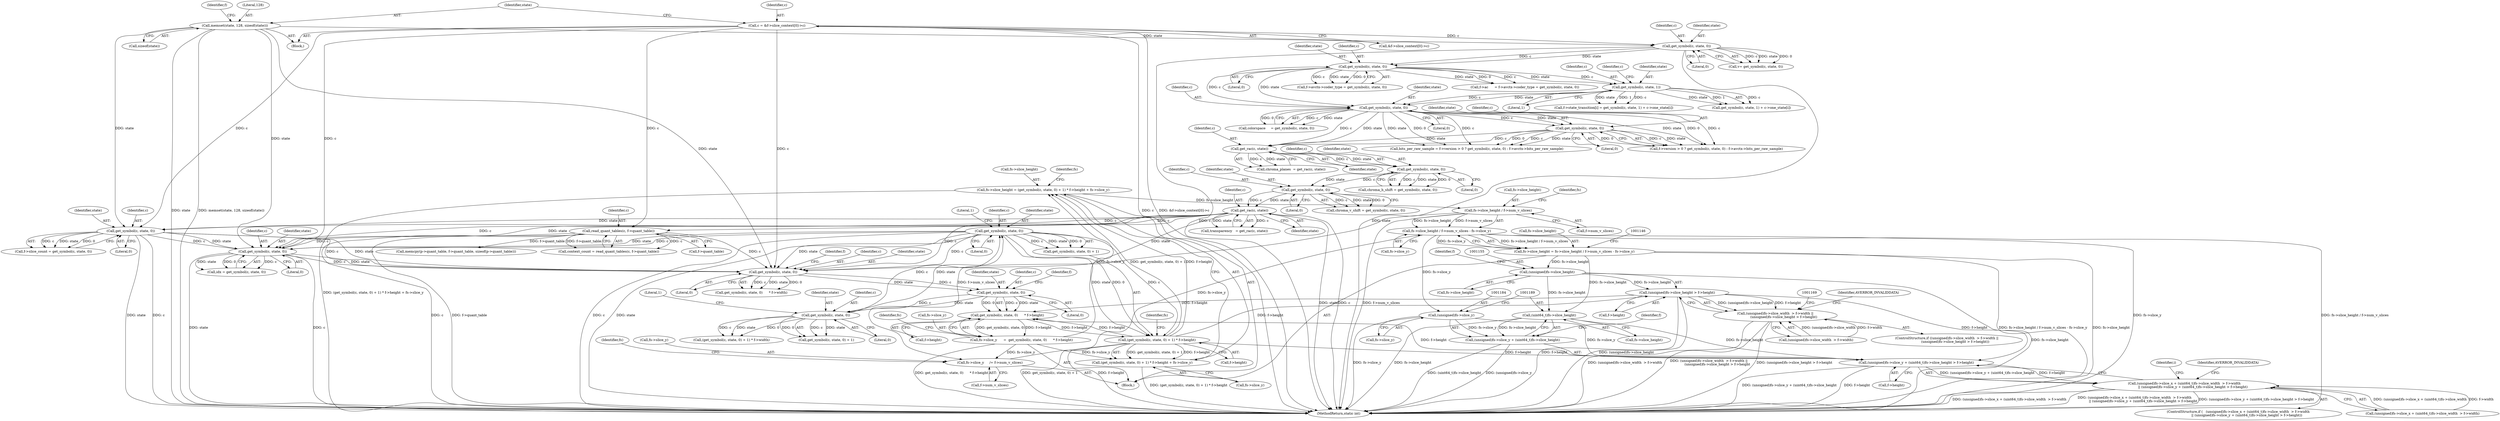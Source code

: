 digraph "0_FFmpeg_b05cd1ea7e45a836f7f6071a716c38bb30326e0f@integer" {
"1001080" [label="(Call,fs->slice_height = (get_symbol(c, state, 0) + 1) * f->height + fs->slice_y)"];
"1001085" [label="(Call,(get_symbol(c, state, 0) + 1) * f->height)"];
"1001087" [label="(Call,get_symbol(c, state, 0))"];
"1001069" [label="(Call,get_symbol(c, state, 0))"];
"1001055" [label="(Call,get_symbol(c, state, 0))"];
"1001043" [label="(Call,get_symbol(c, state, 0))"];
"1000865" [label="(Call,read_quant_tables(c, f->quant_table))"];
"1000113" [label="(Call,c = &f->slice_context[0]->c)"];
"1000255" [label="(Call,get_rac(c, state))"];
"1000249" [label="(Call,get_symbol(c, state, 0))"];
"1000243" [label="(Call,get_symbol(c, state, 0))"];
"1000238" [label="(Call,get_rac(c, state))"];
"1000215" [label="(Call,get_symbol(c, state, 0))"];
"1000177" [label="(Call,get_symbol(c, state, 0))"];
"1000144" [label="(Call,get_symbol(c, state, 0))"];
"1000123" [label="(Call,memset(state, 128, sizeof(state)))"];
"1000204" [label="(Call,get_symbol(c, state, 1))"];
"1000227" [label="(Call,get_symbol(c, state, 0))"];
"1001228" [label="(Call,get_symbol(c, state, 0))"];
"1000895" [label="(Call,get_symbol(c, state, 0))"];
"1001054" [label="(Call,get_symbol(c, state, 0)      * f->height)"];
"1001153" [label="(Call,(unsigned)fs->slice_height > f->height)"];
"1001154" [label="(Call,(unsigned)fs->slice_height)"];
"1001127" [label="(Call,fs->slice_height = fs->slice_height / f->num_v_slices - fs->slice_y)"];
"1001131" [label="(Call,fs->slice_height / f->num_v_slices - fs->slice_y)"];
"1001132" [label="(Call,fs->slice_height / f->num_v_slices)"];
"1001080" [label="(Call,fs->slice_height = (get_symbol(c, state, 0) + 1) * f->height + fs->slice_y)"];
"1001050" [label="(Call,fs->slice_y      =  get_symbol(c, state, 0)      * f->height)"];
"1001105" [label="(Call,fs->slice_y     /= f->num_v_slices)"];
"1001181" [label="(Call,(unsigned)fs->slice_y + (uint64_t)fs->slice_height > f->height)"];
"1001183" [label="(Call,(unsigned)fs->slice_y)"];
"1001188" [label="(Call,(uint64_t)fs->slice_height)"];
"1001084" [label="(Call,(get_symbol(c, state, 0) + 1) * f->height + fs->slice_y)"];
"1001165" [label="(Call,(unsigned)fs->slice_x + (uint64_t)fs->slice_width  > f->width\n                || (unsigned)fs->slice_y + (uint64_t)fs->slice_height > f->height)"];
"1001143" [label="(Call,(unsigned)fs->slice_width  > f->width ||\n                (unsigned)fs->slice_height > f->height)"];
"1001182" [label="(Call,(unsigned)fs->slice_y + (uint64_t)fs->slice_height)"];
"1000249" [label="(Call,get_symbol(c, state, 0))"];
"1001159" [label="(Call,f->height)"];
"1001057" [label="(Identifier,state)"];
"1000243" [label="(Call,get_symbol(c, state, 0))"];
"1001095" [label="(Call,fs->slice_y)"];
"1000114" [label="(Identifier,c)"];
"1000197" [label="(Call,f->state_transition[i] = get_symbol(c, state, 1) + c->one_state[i])"];
"1001185" [label="(Call,fs->slice_y)"];
"1001228" [label="(Call,get_symbol(c, state, 0))"];
"1001142" [label="(ControlStructure,if ((unsigned)fs->slice_width  > f->width ||\n                (unsigned)fs->slice_height > f->height))"];
"1000180" [label="(Literal,0)"];
"1001181" [label="(Call,(unsigned)fs->slice_y + (uint64_t)fs->slice_height > f->height)"];
"1000898" [label="(Literal,0)"];
"1001073" [label="(Literal,1)"];
"1001048" [label="(Identifier,f)"];
"1000207" [label="(Literal,1)"];
"1000896" [label="(Identifier,c)"];
"1000230" [label="(Literal,0)"];
"1001089" [label="(Identifier,state)"];
"1000131" [label="(Identifier,f)"];
"1001054" [label="(Call,get_symbol(c, state, 0)      * f->height)"];
"1001091" [label="(Literal,1)"];
"1001164" [label="(ControlStructure,if (   (unsigned)fs->slice_x + (uint64_t)fs->slice_width  > f->width\n                || (unsigned)fs->slice_y + (uint64_t)fs->slice_height > f->height))"];
"1000895" [label="(Call,get_symbol(c, state, 0))"];
"1001051" [label="(Call,fs->slice_y)"];
"1001046" [label="(Literal,0)"];
"1001072" [label="(Literal,0)"];
"1000218" [label="(Literal,0)"];
"1001276" [label="(Call,memcpy(p->quant_table, f->quant_table, sizeof(p->quant_table)))"];
"1001131" [label="(Call,fs->slice_height / f->num_v_slices - fs->slice_y)"];
"1001043" [label="(Call,get_symbol(c, state, 0))"];
"1001200" [label="(Identifier,i)"];
"1001188" [label="(Call,(uint64_t)fs->slice_height)"];
"1000104" [label="(Block,)"];
"1001056" [label="(Identifier,c)"];
"1000206" [label="(Identifier,state)"];
"1000125" [label="(Literal,128)"];
"1000204" [label="(Call,get_symbol(c, state, 1))"];
"1001165" [label="(Call,(unsigned)fs->slice_x + (uint64_t)fs->slice_width  > f->width\n                || (unsigned)fs->slice_y + (uint64_t)fs->slice_height > f->height)"];
"1000179" [label="(Identifier,state)"];
"1001080" [label="(Call,fs->slice_height = (get_symbol(c, state, 0) + 1) * f->height + fs->slice_y)"];
"1000215" [label="(Call,get_symbol(c, state, 0))"];
"1000144" [label="(Call,get_symbol(c, state, 0))"];
"1001067" [label="(Call,(get_symbol(c, state, 0) + 1) * f->width)"];
"1000205" [label="(Identifier,c)"];
"1001163" [label="(Identifier,AVERROR_INVALIDDATA)"];
"1000253" [label="(Call,transparency   = get_rac(c, state))"];
"1000256" [label="(Identifier,c)"];
"1000236" [label="(Call,chroma_planes  = get_rac(c, state))"];
"1000178" [label="(Identifier,c)"];
"1001226" [label="(Call,idx = get_symbol(c, state, 0))"];
"1001106" [label="(Call,fs->slice_y)"];
"1000255" [label="(Call,get_rac(c, state))"];
"1001069" [label="(Call,get_symbol(c, state, 0))"];
"1001100" [label="(Identifier,fs)"];
"1000147" [label="(Literal,0)"];
"1000227" [label="(Call,get_symbol(c, state, 0))"];
"1000216" [label="(Identifier,c)"];
"1000246" [label="(Literal,0)"];
"1000238" [label="(Call,get_rac(c, state))"];
"1000217" [label="(Identifier,state)"];
"1000863" [label="(Call,context_count = read_quant_tables(c, f->quant_table))"];
"1001132" [label="(Call,fs->slice_height / f->num_v_slices)"];
"1000897" [label="(Identifier,state)"];
"1001153" [label="(Call,(unsigned)fs->slice_height > f->height)"];
"1001044" [label="(Identifier,c)"];
"1000867" [label="(Call,f->quant_table)"];
"1001068" [label="(Call,get_symbol(c, state, 0) + 1)"];
"1001166" [label="(Call,(unsigned)fs->slice_x + (uint64_t)fs->slice_width  > f->width)"];
"1000126" [label="(Call,sizeof(state))"];
"1001127" [label="(Call,fs->slice_height = fs->slice_height / f->num_v_slices - fs->slice_y)"];
"1001194" [label="(Identifier,f)"];
"1001081" [label="(Call,fs->slice_height)"];
"1000142" [label="(Call,v= get_symbol(c, state, 0))"];
"1000244" [label="(Identifier,c)"];
"1001105" [label="(Call,fs->slice_y     /= f->num_v_slices)"];
"1001322" [label="(MethodReturn,static int)"];
"1000221" [label="(Call,f->version > 0 ? get_symbol(c, state, 0) : f->avctx->bits_per_raw_sample)"];
"1001088" [label="(Identifier,c)"];
"1001071" [label="(Identifier,state)"];
"1000115" [label="(Call,&f->slice_context[0]->c)"];
"1001128" [label="(Call,fs->slice_height)"];
"1001139" [label="(Call,fs->slice_y)"];
"1001086" [label="(Call,get_symbol(c, state, 0) + 1)"];
"1000240" [label="(Identifier,state)"];
"1000113" [label="(Call,c = &f->slice_context[0]->c)"];
"1001136" [label="(Call,f->num_v_slices)"];
"1001092" [label="(Call,f->height)"];
"1000257" [label="(Identifier,state)"];
"1001109" [label="(Call,f->num_v_slices)"];
"1000241" [label="(Call,chroma_h_shift = get_symbol(c, state, 0))"];
"1001050" [label="(Call,fs->slice_y      =  get_symbol(c, state, 0)      * f->height)"];
"1001060" [label="(Identifier,f)"];
"1000239" [label="(Identifier,c)"];
"1000210" [label="(Identifier,c)"];
"1001160" [label="(Identifier,f)"];
"1001183" [label="(Call,(unsigned)fs->slice_y)"];
"1000866" [label="(Identifier,c)"];
"1000203" [label="(Call,get_symbol(c, state, 1) + c->one_state[i])"];
"1000252" [label="(Literal,0)"];
"1000177" [label="(Call,get_symbol(c, state, 0))"];
"1000171" [label="(Call,f->avctx->coder_type = get_symbol(c, state, 0))"];
"1001064" [label="(Identifier,fs)"];
"1001133" [label="(Call,fs->slice_height)"];
"1000146" [label="(Identifier,state)"];
"1001037" [label="(Block,)"];
"1001144" [label="(Call,(unsigned)fs->slice_width  > f->width)"];
"1001096" [label="(Identifier,fs)"];
"1001140" [label="(Identifier,fs)"];
"1001229" [label="(Identifier,c)"];
"1000247" [label="(Call,chroma_v_shift = get_symbol(c, state, 0))"];
"1001154" [label="(Call,(unsigned)fs->slice_height)"];
"1001114" [label="(Identifier,fs)"];
"1000219" [label="(Call,bits_per_raw_sample = f->version > 0 ? get_symbol(c, state, 0) : f->avctx->bits_per_raw_sample)"];
"1000145" [label="(Identifier,c)"];
"1001059" [label="(Call,f->height)"];
"1001197" [label="(Identifier,AVERROR_INVALIDDATA)"];
"1001087" [label="(Call,get_symbol(c, state, 0))"];
"1001156" [label="(Call,fs->slice_height)"];
"1000251" [label="(Identifier,state)"];
"1000167" [label="(Call,f->ac      = f->avctx->coder_type = get_symbol(c, state, 0))"];
"1001084" [label="(Call,(get_symbol(c, state, 0) + 1) * f->height + fs->slice_y)"];
"1001090" [label="(Literal,0)"];
"1001230" [label="(Identifier,state)"];
"1001042" [label="(Call,get_symbol(c, state, 0)      * f->width)"];
"1001231" [label="(Literal,0)"];
"1000124" [label="(Identifier,state)"];
"1000213" [label="(Call,colorspace     = get_symbol(c, state, 0))"];
"1000865" [label="(Call,read_quant_tables(c, f->quant_table))"];
"1000123" [label="(Call,memset(state, 128, sizeof(state)))"];
"1001055" [label="(Call,get_symbol(c, state, 0))"];
"1001143" [label="(Call,(unsigned)fs->slice_width  > f->width ||\n                (unsigned)fs->slice_height > f->height)"];
"1000891" [label="(Call,f->slice_count = get_symbol(c, state, 0))"];
"1001070" [label="(Identifier,c)"];
"1001190" [label="(Call,fs->slice_height)"];
"1000228" [label="(Identifier,c)"];
"1000245" [label="(Identifier,state)"];
"1001058" [label="(Literal,0)"];
"1000250" [label="(Identifier,c)"];
"1001182" [label="(Call,(unsigned)fs->slice_y + (uint64_t)fs->slice_height)"];
"1001193" [label="(Call,f->height)"];
"1001045" [label="(Identifier,state)"];
"1000229" [label="(Identifier,state)"];
"1001085" [label="(Call,(get_symbol(c, state, 0) + 1) * f->height)"];
"1001080" -> "1001037"  [label="AST: "];
"1001080" -> "1001084"  [label="CFG: "];
"1001081" -> "1001080"  [label="AST: "];
"1001084" -> "1001080"  [label="AST: "];
"1001100" -> "1001080"  [label="CFG: "];
"1001080" -> "1001322"  [label="DDG: (get_symbol(c, state, 0) + 1) * f->height + fs->slice_y"];
"1001085" -> "1001080"  [label="DDG: get_symbol(c, state, 0) + 1"];
"1001085" -> "1001080"  [label="DDG: f->height"];
"1001050" -> "1001080"  [label="DDG: fs->slice_y"];
"1001080" -> "1001132"  [label="DDG: fs->slice_height"];
"1001085" -> "1001084"  [label="AST: "];
"1001085" -> "1001092"  [label="CFG: "];
"1001086" -> "1001085"  [label="AST: "];
"1001092" -> "1001085"  [label="AST: "];
"1001096" -> "1001085"  [label="CFG: "];
"1001085" -> "1001322"  [label="DDG: get_symbol(c, state, 0) + 1"];
"1001085" -> "1001322"  [label="DDG: f->height"];
"1001085" -> "1001054"  [label="DDG: f->height"];
"1001085" -> "1001084"  [label="DDG: get_symbol(c, state, 0) + 1"];
"1001085" -> "1001084"  [label="DDG: f->height"];
"1001087" -> "1001085"  [label="DDG: c"];
"1001087" -> "1001085"  [label="DDG: state"];
"1001087" -> "1001085"  [label="DDG: 0"];
"1001054" -> "1001085"  [label="DDG: f->height"];
"1001085" -> "1001153"  [label="DDG: f->height"];
"1001085" -> "1001181"  [label="DDG: f->height"];
"1001087" -> "1001086"  [label="AST: "];
"1001087" -> "1001090"  [label="CFG: "];
"1001088" -> "1001087"  [label="AST: "];
"1001089" -> "1001087"  [label="AST: "];
"1001090" -> "1001087"  [label="AST: "];
"1001091" -> "1001087"  [label="CFG: "];
"1001087" -> "1001322"  [label="DDG: c"];
"1001087" -> "1001322"  [label="DDG: state"];
"1001087" -> "1001043"  [label="DDG: c"];
"1001087" -> "1001043"  [label="DDG: state"];
"1001087" -> "1001086"  [label="DDG: c"];
"1001087" -> "1001086"  [label="DDG: state"];
"1001087" -> "1001086"  [label="DDG: 0"];
"1001069" -> "1001087"  [label="DDG: c"];
"1001069" -> "1001087"  [label="DDG: state"];
"1001087" -> "1001228"  [label="DDG: c"];
"1001087" -> "1001228"  [label="DDG: state"];
"1001069" -> "1001068"  [label="AST: "];
"1001069" -> "1001072"  [label="CFG: "];
"1001070" -> "1001069"  [label="AST: "];
"1001071" -> "1001069"  [label="AST: "];
"1001072" -> "1001069"  [label="AST: "];
"1001073" -> "1001069"  [label="CFG: "];
"1001069" -> "1001067"  [label="DDG: c"];
"1001069" -> "1001067"  [label="DDG: state"];
"1001069" -> "1001067"  [label="DDG: 0"];
"1001069" -> "1001068"  [label="DDG: c"];
"1001069" -> "1001068"  [label="DDG: state"];
"1001069" -> "1001068"  [label="DDG: 0"];
"1001055" -> "1001069"  [label="DDG: c"];
"1001055" -> "1001069"  [label="DDG: state"];
"1001055" -> "1001054"  [label="AST: "];
"1001055" -> "1001058"  [label="CFG: "];
"1001056" -> "1001055"  [label="AST: "];
"1001057" -> "1001055"  [label="AST: "];
"1001058" -> "1001055"  [label="AST: "];
"1001060" -> "1001055"  [label="CFG: "];
"1001055" -> "1001054"  [label="DDG: c"];
"1001055" -> "1001054"  [label="DDG: state"];
"1001055" -> "1001054"  [label="DDG: 0"];
"1001043" -> "1001055"  [label="DDG: c"];
"1001043" -> "1001055"  [label="DDG: state"];
"1001043" -> "1001042"  [label="AST: "];
"1001043" -> "1001046"  [label="CFG: "];
"1001044" -> "1001043"  [label="AST: "];
"1001045" -> "1001043"  [label="AST: "];
"1001046" -> "1001043"  [label="AST: "];
"1001048" -> "1001043"  [label="CFG: "];
"1001043" -> "1001042"  [label="DDG: c"];
"1001043" -> "1001042"  [label="DDG: state"];
"1001043" -> "1001042"  [label="DDG: 0"];
"1000865" -> "1001043"  [label="DDG: c"];
"1001228" -> "1001043"  [label="DDG: c"];
"1001228" -> "1001043"  [label="DDG: state"];
"1000895" -> "1001043"  [label="DDG: c"];
"1000895" -> "1001043"  [label="DDG: state"];
"1000255" -> "1001043"  [label="DDG: c"];
"1000255" -> "1001043"  [label="DDG: state"];
"1000113" -> "1001043"  [label="DDG: c"];
"1000123" -> "1001043"  [label="DDG: state"];
"1000865" -> "1000863"  [label="AST: "];
"1000865" -> "1000867"  [label="CFG: "];
"1000866" -> "1000865"  [label="AST: "];
"1000867" -> "1000865"  [label="AST: "];
"1000863" -> "1000865"  [label="CFG: "];
"1000865" -> "1001322"  [label="DDG: c"];
"1000865" -> "1001322"  [label="DDG: f->quant_table"];
"1000865" -> "1000863"  [label="DDG: c"];
"1000865" -> "1000863"  [label="DDG: f->quant_table"];
"1000113" -> "1000865"  [label="DDG: c"];
"1000255" -> "1000865"  [label="DDG: c"];
"1000865" -> "1001228"  [label="DDG: c"];
"1000865" -> "1001276"  [label="DDG: f->quant_table"];
"1000113" -> "1000104"  [label="AST: "];
"1000113" -> "1000115"  [label="CFG: "];
"1000114" -> "1000113"  [label="AST: "];
"1000115" -> "1000113"  [label="AST: "];
"1000124" -> "1000113"  [label="CFG: "];
"1000113" -> "1001322"  [label="DDG: c"];
"1000113" -> "1001322"  [label="DDG: &f->slice_context[0]->c"];
"1000113" -> "1000144"  [label="DDG: c"];
"1000113" -> "1000895"  [label="DDG: c"];
"1000113" -> "1001228"  [label="DDG: c"];
"1000255" -> "1000253"  [label="AST: "];
"1000255" -> "1000257"  [label="CFG: "];
"1000256" -> "1000255"  [label="AST: "];
"1000257" -> "1000255"  [label="AST: "];
"1000253" -> "1000255"  [label="CFG: "];
"1000255" -> "1001322"  [label="DDG: state"];
"1000255" -> "1001322"  [label="DDG: c"];
"1000255" -> "1000253"  [label="DDG: c"];
"1000255" -> "1000253"  [label="DDG: state"];
"1000249" -> "1000255"  [label="DDG: c"];
"1000249" -> "1000255"  [label="DDG: state"];
"1000255" -> "1000895"  [label="DDG: c"];
"1000255" -> "1000895"  [label="DDG: state"];
"1000255" -> "1001228"  [label="DDG: c"];
"1000255" -> "1001228"  [label="DDG: state"];
"1000249" -> "1000247"  [label="AST: "];
"1000249" -> "1000252"  [label="CFG: "];
"1000250" -> "1000249"  [label="AST: "];
"1000251" -> "1000249"  [label="AST: "];
"1000252" -> "1000249"  [label="AST: "];
"1000247" -> "1000249"  [label="CFG: "];
"1000249" -> "1000247"  [label="DDG: c"];
"1000249" -> "1000247"  [label="DDG: state"];
"1000249" -> "1000247"  [label="DDG: 0"];
"1000243" -> "1000249"  [label="DDG: c"];
"1000243" -> "1000249"  [label="DDG: state"];
"1000243" -> "1000241"  [label="AST: "];
"1000243" -> "1000246"  [label="CFG: "];
"1000244" -> "1000243"  [label="AST: "];
"1000245" -> "1000243"  [label="AST: "];
"1000246" -> "1000243"  [label="AST: "];
"1000241" -> "1000243"  [label="CFG: "];
"1000243" -> "1000241"  [label="DDG: c"];
"1000243" -> "1000241"  [label="DDG: state"];
"1000243" -> "1000241"  [label="DDG: 0"];
"1000238" -> "1000243"  [label="DDG: c"];
"1000238" -> "1000243"  [label="DDG: state"];
"1000238" -> "1000236"  [label="AST: "];
"1000238" -> "1000240"  [label="CFG: "];
"1000239" -> "1000238"  [label="AST: "];
"1000240" -> "1000238"  [label="AST: "];
"1000236" -> "1000238"  [label="CFG: "];
"1000238" -> "1000236"  [label="DDG: c"];
"1000238" -> "1000236"  [label="DDG: state"];
"1000215" -> "1000238"  [label="DDG: c"];
"1000215" -> "1000238"  [label="DDG: state"];
"1000227" -> "1000238"  [label="DDG: c"];
"1000227" -> "1000238"  [label="DDG: state"];
"1000215" -> "1000213"  [label="AST: "];
"1000215" -> "1000218"  [label="CFG: "];
"1000216" -> "1000215"  [label="AST: "];
"1000217" -> "1000215"  [label="AST: "];
"1000218" -> "1000215"  [label="AST: "];
"1000213" -> "1000215"  [label="CFG: "];
"1000215" -> "1000213"  [label="DDG: c"];
"1000215" -> "1000213"  [label="DDG: state"];
"1000215" -> "1000213"  [label="DDG: 0"];
"1000177" -> "1000215"  [label="DDG: c"];
"1000177" -> "1000215"  [label="DDG: state"];
"1000204" -> "1000215"  [label="DDG: c"];
"1000204" -> "1000215"  [label="DDG: state"];
"1000215" -> "1000219"  [label="DDG: c"];
"1000215" -> "1000219"  [label="DDG: state"];
"1000215" -> "1000219"  [label="DDG: 0"];
"1000215" -> "1000221"  [label="DDG: c"];
"1000215" -> "1000221"  [label="DDG: state"];
"1000215" -> "1000221"  [label="DDG: 0"];
"1000215" -> "1000227"  [label="DDG: c"];
"1000215" -> "1000227"  [label="DDG: state"];
"1000177" -> "1000171"  [label="AST: "];
"1000177" -> "1000180"  [label="CFG: "];
"1000178" -> "1000177"  [label="AST: "];
"1000179" -> "1000177"  [label="AST: "];
"1000180" -> "1000177"  [label="AST: "];
"1000171" -> "1000177"  [label="CFG: "];
"1000177" -> "1000167"  [label="DDG: c"];
"1000177" -> "1000167"  [label="DDG: state"];
"1000177" -> "1000167"  [label="DDG: 0"];
"1000177" -> "1000171"  [label="DDG: c"];
"1000177" -> "1000171"  [label="DDG: state"];
"1000177" -> "1000171"  [label="DDG: 0"];
"1000144" -> "1000177"  [label="DDG: c"];
"1000144" -> "1000177"  [label="DDG: state"];
"1000177" -> "1000204"  [label="DDG: c"];
"1000177" -> "1000204"  [label="DDG: state"];
"1000144" -> "1000142"  [label="AST: "];
"1000144" -> "1000147"  [label="CFG: "];
"1000145" -> "1000144"  [label="AST: "];
"1000146" -> "1000144"  [label="AST: "];
"1000147" -> "1000144"  [label="AST: "];
"1000142" -> "1000144"  [label="CFG: "];
"1000144" -> "1001322"  [label="DDG: c"];
"1000144" -> "1001322"  [label="DDG: state"];
"1000144" -> "1000142"  [label="DDG: c"];
"1000144" -> "1000142"  [label="DDG: state"];
"1000144" -> "1000142"  [label="DDG: 0"];
"1000123" -> "1000144"  [label="DDG: state"];
"1000123" -> "1000104"  [label="AST: "];
"1000123" -> "1000126"  [label="CFG: "];
"1000124" -> "1000123"  [label="AST: "];
"1000125" -> "1000123"  [label="AST: "];
"1000126" -> "1000123"  [label="AST: "];
"1000131" -> "1000123"  [label="CFG: "];
"1000123" -> "1001322"  [label="DDG: memset(state, 128, sizeof(state))"];
"1000123" -> "1001322"  [label="DDG: state"];
"1000123" -> "1000895"  [label="DDG: state"];
"1000123" -> "1001228"  [label="DDG: state"];
"1000204" -> "1000203"  [label="AST: "];
"1000204" -> "1000207"  [label="CFG: "];
"1000205" -> "1000204"  [label="AST: "];
"1000206" -> "1000204"  [label="AST: "];
"1000207" -> "1000204"  [label="AST: "];
"1000210" -> "1000204"  [label="CFG: "];
"1000204" -> "1000197"  [label="DDG: c"];
"1000204" -> "1000197"  [label="DDG: state"];
"1000204" -> "1000197"  [label="DDG: 1"];
"1000204" -> "1000203"  [label="DDG: c"];
"1000204" -> "1000203"  [label="DDG: state"];
"1000204" -> "1000203"  [label="DDG: 1"];
"1000227" -> "1000221"  [label="AST: "];
"1000227" -> "1000230"  [label="CFG: "];
"1000228" -> "1000227"  [label="AST: "];
"1000229" -> "1000227"  [label="AST: "];
"1000230" -> "1000227"  [label="AST: "];
"1000221" -> "1000227"  [label="CFG: "];
"1000227" -> "1000219"  [label="DDG: c"];
"1000227" -> "1000219"  [label="DDG: state"];
"1000227" -> "1000219"  [label="DDG: 0"];
"1000227" -> "1000221"  [label="DDG: c"];
"1000227" -> "1000221"  [label="DDG: state"];
"1000227" -> "1000221"  [label="DDG: 0"];
"1001228" -> "1001226"  [label="AST: "];
"1001228" -> "1001231"  [label="CFG: "];
"1001229" -> "1001228"  [label="AST: "];
"1001230" -> "1001228"  [label="AST: "];
"1001231" -> "1001228"  [label="AST: "];
"1001226" -> "1001228"  [label="CFG: "];
"1001228" -> "1001322"  [label="DDG: c"];
"1001228" -> "1001322"  [label="DDG: state"];
"1001228" -> "1001226"  [label="DDG: c"];
"1001228" -> "1001226"  [label="DDG: state"];
"1001228" -> "1001226"  [label="DDG: 0"];
"1000895" -> "1001228"  [label="DDG: c"];
"1000895" -> "1001228"  [label="DDG: state"];
"1000895" -> "1000891"  [label="AST: "];
"1000895" -> "1000898"  [label="CFG: "];
"1000896" -> "1000895"  [label="AST: "];
"1000897" -> "1000895"  [label="AST: "];
"1000898" -> "1000895"  [label="AST: "];
"1000891" -> "1000895"  [label="CFG: "];
"1000895" -> "1001322"  [label="DDG: state"];
"1000895" -> "1001322"  [label="DDG: c"];
"1000895" -> "1000891"  [label="DDG: c"];
"1000895" -> "1000891"  [label="DDG: state"];
"1000895" -> "1000891"  [label="DDG: 0"];
"1001054" -> "1001050"  [label="AST: "];
"1001054" -> "1001059"  [label="CFG: "];
"1001059" -> "1001054"  [label="AST: "];
"1001050" -> "1001054"  [label="CFG: "];
"1001054" -> "1001050"  [label="DDG: get_symbol(c, state, 0)"];
"1001054" -> "1001050"  [label="DDG: f->height"];
"1001153" -> "1001054"  [label="DDG: f->height"];
"1001181" -> "1001054"  [label="DDG: f->height"];
"1001153" -> "1001143"  [label="AST: "];
"1001153" -> "1001159"  [label="CFG: "];
"1001154" -> "1001153"  [label="AST: "];
"1001159" -> "1001153"  [label="AST: "];
"1001143" -> "1001153"  [label="CFG: "];
"1001153" -> "1001322"  [label="DDG: (unsigned)fs->slice_height"];
"1001153" -> "1001322"  [label="DDG: f->height"];
"1001153" -> "1001143"  [label="DDG: (unsigned)fs->slice_height"];
"1001153" -> "1001143"  [label="DDG: f->height"];
"1001154" -> "1001153"  [label="DDG: fs->slice_height"];
"1001153" -> "1001181"  [label="DDG: f->height"];
"1001154" -> "1001156"  [label="CFG: "];
"1001155" -> "1001154"  [label="AST: "];
"1001156" -> "1001154"  [label="AST: "];
"1001160" -> "1001154"  [label="CFG: "];
"1001154" -> "1001322"  [label="DDG: fs->slice_height"];
"1001127" -> "1001154"  [label="DDG: fs->slice_height"];
"1001154" -> "1001188"  [label="DDG: fs->slice_height"];
"1001127" -> "1001037"  [label="AST: "];
"1001127" -> "1001131"  [label="CFG: "];
"1001128" -> "1001127"  [label="AST: "];
"1001131" -> "1001127"  [label="AST: "];
"1001146" -> "1001127"  [label="CFG: "];
"1001127" -> "1001322"  [label="DDG: fs->slice_height"];
"1001127" -> "1001322"  [label="DDG: fs->slice_height / f->num_v_slices - fs->slice_y"];
"1001131" -> "1001127"  [label="DDG: fs->slice_height / f->num_v_slices"];
"1001131" -> "1001127"  [label="DDG: fs->slice_y"];
"1001127" -> "1001188"  [label="DDG: fs->slice_height"];
"1001131" -> "1001139"  [label="CFG: "];
"1001132" -> "1001131"  [label="AST: "];
"1001139" -> "1001131"  [label="AST: "];
"1001131" -> "1001322"  [label="DDG: fs->slice_y"];
"1001131" -> "1001322"  [label="DDG: fs->slice_height / f->num_v_slices"];
"1001132" -> "1001131"  [label="DDG: fs->slice_height"];
"1001132" -> "1001131"  [label="DDG: f->num_v_slices"];
"1001105" -> "1001131"  [label="DDG: fs->slice_y"];
"1001131" -> "1001183"  [label="DDG: fs->slice_y"];
"1001132" -> "1001136"  [label="CFG: "];
"1001133" -> "1001132"  [label="AST: "];
"1001136" -> "1001132"  [label="AST: "];
"1001140" -> "1001132"  [label="CFG: "];
"1001132" -> "1001322"  [label="DDG: f->num_v_slices"];
"1001132" -> "1001105"  [label="DDG: f->num_v_slices"];
"1001050" -> "1001037"  [label="AST: "];
"1001051" -> "1001050"  [label="AST: "];
"1001064" -> "1001050"  [label="CFG: "];
"1001050" -> "1001322"  [label="DDG: get_symbol(c, state, 0)      * f->height"];
"1001050" -> "1001084"  [label="DDG: fs->slice_y"];
"1001050" -> "1001105"  [label="DDG: fs->slice_y"];
"1001105" -> "1001037"  [label="AST: "];
"1001105" -> "1001109"  [label="CFG: "];
"1001106" -> "1001105"  [label="AST: "];
"1001109" -> "1001105"  [label="AST: "];
"1001114" -> "1001105"  [label="CFG: "];
"1001181" -> "1001165"  [label="AST: "];
"1001181" -> "1001193"  [label="CFG: "];
"1001182" -> "1001181"  [label="AST: "];
"1001193" -> "1001181"  [label="AST: "];
"1001165" -> "1001181"  [label="CFG: "];
"1001181" -> "1001322"  [label="DDG: (unsigned)fs->slice_y + (uint64_t)fs->slice_height"];
"1001181" -> "1001322"  [label="DDG: f->height"];
"1001181" -> "1001165"  [label="DDG: (unsigned)fs->slice_y + (uint64_t)fs->slice_height"];
"1001181" -> "1001165"  [label="DDG: f->height"];
"1001183" -> "1001181"  [label="DDG: fs->slice_y"];
"1001188" -> "1001181"  [label="DDG: fs->slice_height"];
"1001183" -> "1001182"  [label="AST: "];
"1001183" -> "1001185"  [label="CFG: "];
"1001184" -> "1001183"  [label="AST: "];
"1001185" -> "1001183"  [label="AST: "];
"1001189" -> "1001183"  [label="CFG: "];
"1001183" -> "1001322"  [label="DDG: fs->slice_y"];
"1001183" -> "1001182"  [label="DDG: fs->slice_y"];
"1001188" -> "1001182"  [label="AST: "];
"1001188" -> "1001190"  [label="CFG: "];
"1001189" -> "1001188"  [label="AST: "];
"1001190" -> "1001188"  [label="AST: "];
"1001182" -> "1001188"  [label="CFG: "];
"1001188" -> "1001322"  [label="DDG: fs->slice_height"];
"1001188" -> "1001182"  [label="DDG: fs->slice_height"];
"1001084" -> "1001095"  [label="CFG: "];
"1001095" -> "1001084"  [label="AST: "];
"1001084" -> "1001322"  [label="DDG: (get_symbol(c, state, 0) + 1) * f->height"];
"1001165" -> "1001164"  [label="AST: "];
"1001165" -> "1001166"  [label="CFG: "];
"1001166" -> "1001165"  [label="AST: "];
"1001197" -> "1001165"  [label="CFG: "];
"1001200" -> "1001165"  [label="CFG: "];
"1001165" -> "1001322"  [label="DDG: (unsigned)fs->slice_x + (uint64_t)fs->slice_width  > f->width"];
"1001165" -> "1001322"  [label="DDG: (unsigned)fs->slice_x + (uint64_t)fs->slice_width  > f->width\n                || (unsigned)fs->slice_y + (uint64_t)fs->slice_height > f->height"];
"1001165" -> "1001322"  [label="DDG: (unsigned)fs->slice_y + (uint64_t)fs->slice_height > f->height"];
"1001166" -> "1001165"  [label="DDG: (unsigned)fs->slice_x + (uint64_t)fs->slice_width"];
"1001166" -> "1001165"  [label="DDG: f->width"];
"1001143" -> "1001142"  [label="AST: "];
"1001143" -> "1001144"  [label="CFG: "];
"1001144" -> "1001143"  [label="AST: "];
"1001163" -> "1001143"  [label="CFG: "];
"1001169" -> "1001143"  [label="CFG: "];
"1001143" -> "1001322"  [label="DDG: (unsigned)fs->slice_height > f->height"];
"1001143" -> "1001322"  [label="DDG: (unsigned)fs->slice_width  > f->width"];
"1001143" -> "1001322"  [label="DDG: (unsigned)fs->slice_width  > f->width ||\n                (unsigned)fs->slice_height > f->height"];
"1001144" -> "1001143"  [label="DDG: (unsigned)fs->slice_width"];
"1001144" -> "1001143"  [label="DDG: f->width"];
"1001194" -> "1001182"  [label="CFG: "];
"1001182" -> "1001322"  [label="DDG: (uint64_t)fs->slice_height"];
"1001182" -> "1001322"  [label="DDG: (unsigned)fs->slice_y"];
}
